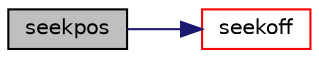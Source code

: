digraph "seekpos"
{
  bgcolor="transparent";
  edge [fontname="Helvetica",fontsize="10",labelfontname="Helvetica",labelfontsize="10"];
  node [fontname="Helvetica",fontsize="10",shape=record];
  rankdir="LR";
  Node1 [label="seekpos",height=0.2,width=0.4,color="black", fillcolor="grey75", style="filled" fontcolor="black"];
  Node1 -> Node2 [color="midnightblue",fontsize="10",style="solid",fontname="Helvetica"];
  Node2 [label="seekoff",height=0.2,width=0.4,color="red",URL="$classFoam_1_1memorybuf.html#aea680f1e3476af107476e375aaac4b6d",tooltip="Set position pointer to relative position. "];
}
